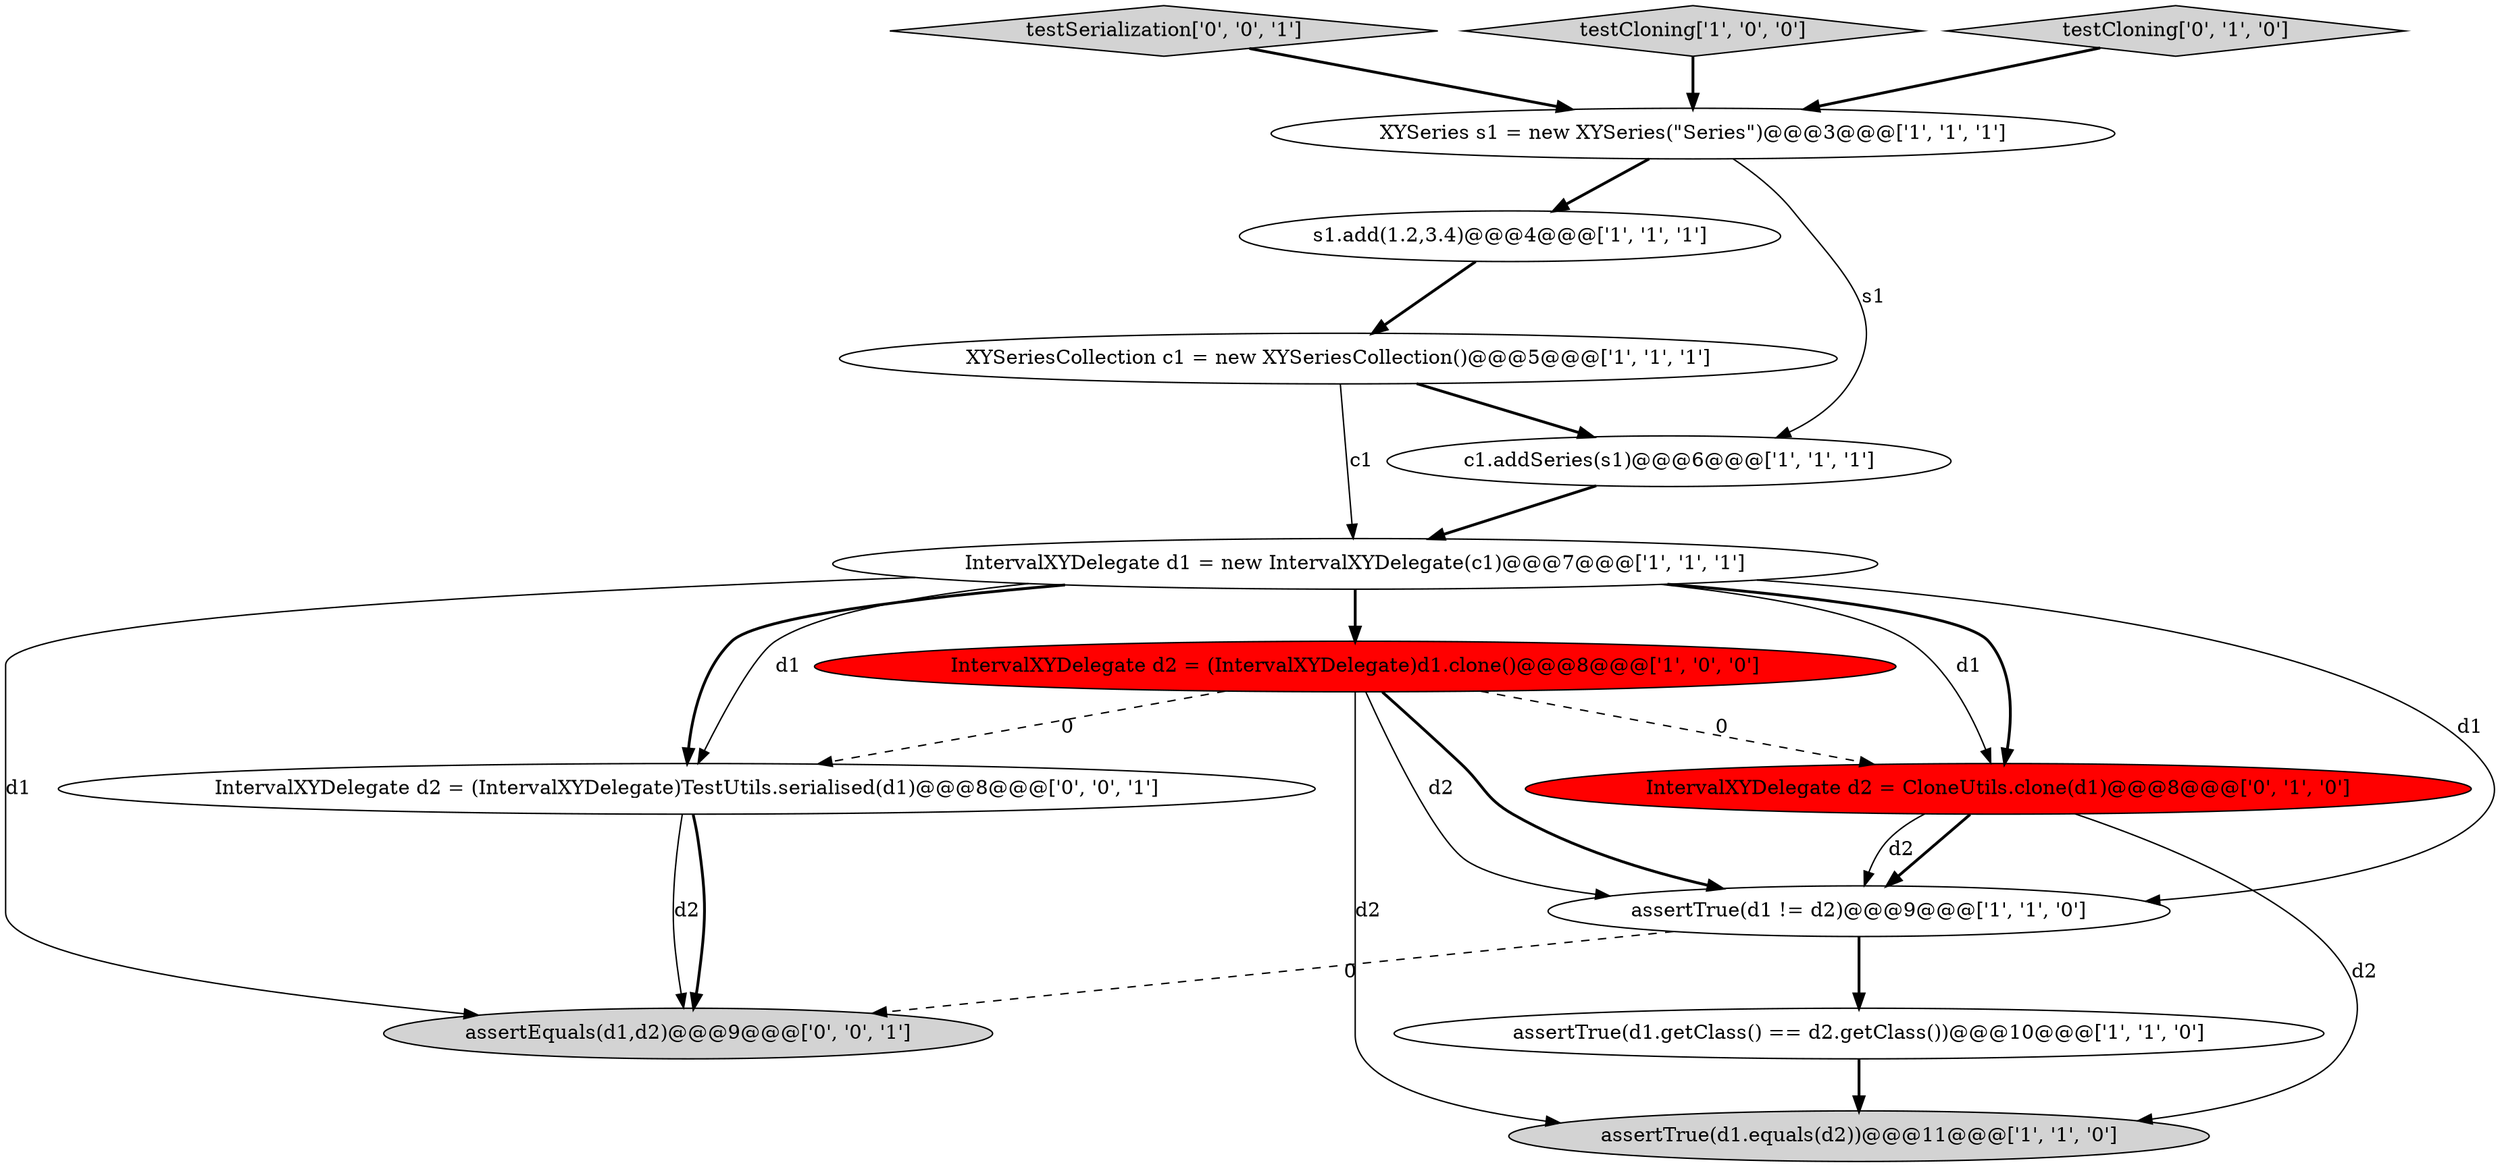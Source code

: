digraph {
14 [style = filled, label = "testSerialization['0', '0', '1']", fillcolor = lightgray, shape = diamond image = "AAA0AAABBB3BBB"];
1 [style = filled, label = "testCloning['1', '0', '0']", fillcolor = lightgray, shape = diamond image = "AAA0AAABBB1BBB"];
0 [style = filled, label = "s1.add(1.2,3.4)@@@4@@@['1', '1', '1']", fillcolor = white, shape = ellipse image = "AAA0AAABBB1BBB"];
4 [style = filled, label = "assertTrue(d1.equals(d2))@@@11@@@['1', '1', '0']", fillcolor = lightgray, shape = ellipse image = "AAA0AAABBB1BBB"];
7 [style = filled, label = "assertTrue(d1.getClass() == d2.getClass())@@@10@@@['1', '1', '0']", fillcolor = white, shape = ellipse image = "AAA0AAABBB1BBB"];
13 [style = filled, label = "assertEquals(d1,d2)@@@9@@@['0', '0', '1']", fillcolor = lightgray, shape = ellipse image = "AAA0AAABBB3BBB"];
12 [style = filled, label = "IntervalXYDelegate d2 = (IntervalXYDelegate)TestUtils.serialised(d1)@@@8@@@['0', '0', '1']", fillcolor = white, shape = ellipse image = "AAA0AAABBB3BBB"];
11 [style = filled, label = "IntervalXYDelegate d2 = CloneUtils.clone(d1)@@@8@@@['0', '1', '0']", fillcolor = red, shape = ellipse image = "AAA1AAABBB2BBB"];
8 [style = filled, label = "c1.addSeries(s1)@@@6@@@['1', '1', '1']", fillcolor = white, shape = ellipse image = "AAA0AAABBB1BBB"];
9 [style = filled, label = "assertTrue(d1 != d2)@@@9@@@['1', '1', '0']", fillcolor = white, shape = ellipse image = "AAA0AAABBB1BBB"];
10 [style = filled, label = "testCloning['0', '1', '0']", fillcolor = lightgray, shape = diamond image = "AAA0AAABBB2BBB"];
6 [style = filled, label = "XYSeriesCollection c1 = new XYSeriesCollection()@@@5@@@['1', '1', '1']", fillcolor = white, shape = ellipse image = "AAA0AAABBB1BBB"];
2 [style = filled, label = "IntervalXYDelegate d1 = new IntervalXYDelegate(c1)@@@7@@@['1', '1', '1']", fillcolor = white, shape = ellipse image = "AAA0AAABBB1BBB"];
3 [style = filled, label = "IntervalXYDelegate d2 = (IntervalXYDelegate)d1.clone()@@@8@@@['1', '0', '0']", fillcolor = red, shape = ellipse image = "AAA1AAABBB1BBB"];
5 [style = filled, label = "XYSeries s1 = new XYSeries(\"Series\")@@@3@@@['1', '1', '1']", fillcolor = white, shape = ellipse image = "AAA0AAABBB1BBB"];
1->5 [style = bold, label=""];
0->6 [style = bold, label=""];
12->13 [style = solid, label="d2"];
2->3 [style = bold, label=""];
2->11 [style = solid, label="d1"];
6->2 [style = solid, label="c1"];
3->9 [style = solid, label="d2"];
11->4 [style = solid, label="d2"];
7->4 [style = bold, label=""];
2->12 [style = solid, label="d1"];
2->9 [style = solid, label="d1"];
9->7 [style = bold, label=""];
11->9 [style = bold, label=""];
3->4 [style = solid, label="d2"];
2->12 [style = bold, label=""];
11->9 [style = solid, label="d2"];
3->9 [style = bold, label=""];
12->13 [style = bold, label=""];
5->8 [style = solid, label="s1"];
10->5 [style = bold, label=""];
3->12 [style = dashed, label="0"];
8->2 [style = bold, label=""];
5->0 [style = bold, label=""];
6->8 [style = bold, label=""];
9->13 [style = dashed, label="0"];
2->11 [style = bold, label=""];
3->11 [style = dashed, label="0"];
14->5 [style = bold, label=""];
2->13 [style = solid, label="d1"];
}
